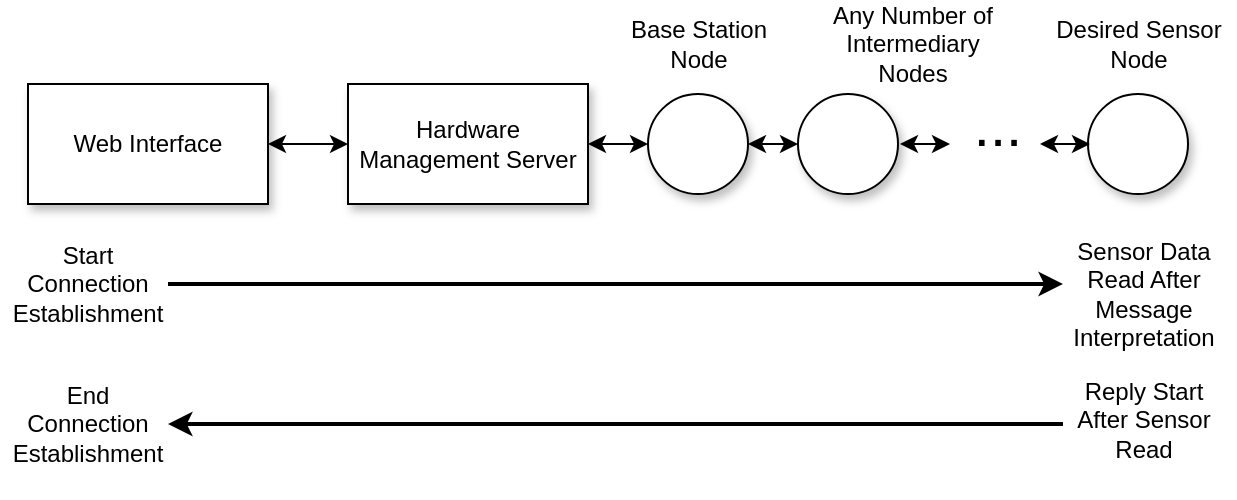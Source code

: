 <mxfile version="13.7.7" type="device"><diagram id="utQab19n99ArfpdUaKJS" name="Page-1"><mxGraphModel dx="1422" dy="705" grid="1" gridSize="10" guides="1" tooltips="1" connect="1" arrows="1" fold="1" page="1" pageScale="1" pageWidth="650" pageHeight="300" math="0" shadow="0"><root><mxCell id="0"/><mxCell id="1" parent="0"/><mxCell id="7f0oSSuJe9Lvx9f2TxrF-11" style="edgeStyle=orthogonalEdgeStyle;rounded=0;orthogonalLoop=1;jettySize=auto;html=1;exitX=1;exitY=0.5;exitDx=0;exitDy=0;entryX=0;entryY=0.5;entryDx=0;entryDy=0;startArrow=classic;startFill=1;shadow=0;" edge="1" parent="1" source="aJgliB_DWJjJVB81NnUe-1" target="aJgliB_DWJjJVB81NnUe-2"><mxGeometry relative="1" as="geometry"/></mxCell><mxCell id="aJgliB_DWJjJVB81NnUe-1" value="Web Interface" style="rounded=0;whiteSpace=wrap;html=1;shadow=1;" parent="1" vertex="1"><mxGeometry x="31" y="65" width="120" height="60" as="geometry"/></mxCell><mxCell id="7f0oSSuJe9Lvx9f2TxrF-10" style="edgeStyle=orthogonalEdgeStyle;rounded=0;orthogonalLoop=1;jettySize=auto;html=1;exitX=1;exitY=0.5;exitDx=0;exitDy=0;entryX=0;entryY=0.5;entryDx=0;entryDy=0;startArrow=classic;startFill=1;shadow=0;" edge="1" parent="1" source="aJgliB_DWJjJVB81NnUe-2" target="aJgliB_DWJjJVB81NnUe-5"><mxGeometry relative="1" as="geometry"/></mxCell><mxCell id="aJgliB_DWJjJVB81NnUe-2" value="Hardware Management Server" style="rounded=0;whiteSpace=wrap;html=1;shadow=1;" parent="1" vertex="1"><mxGeometry x="191" y="65" width="120" height="60" as="geometry"/></mxCell><mxCell id="7f0oSSuJe9Lvx9f2TxrF-5" style="edgeStyle=orthogonalEdgeStyle;rounded=0;orthogonalLoop=1;jettySize=auto;html=1;exitX=1;exitY=0.5;exitDx=0;exitDy=0;entryX=0;entryY=0.5;entryDx=0;entryDy=0;startArrow=classic;startFill=1;shadow=0;" edge="1" parent="1" source="aJgliB_DWJjJVB81NnUe-5" target="aJgliB_DWJjJVB81NnUe-6"><mxGeometry relative="1" as="geometry"/></mxCell><mxCell id="aJgliB_DWJjJVB81NnUe-5" value="" style="ellipse;whiteSpace=wrap;html=1;aspect=fixed;shadow=1;" parent="1" vertex="1"><mxGeometry x="341" y="70" width="50" height="50" as="geometry"/></mxCell><mxCell id="aJgliB_DWJjJVB81NnUe-6" value="" style="ellipse;whiteSpace=wrap;html=1;aspect=fixed;shadow=1;" parent="1" vertex="1"><mxGeometry x="416" y="70" width="50" height="50" as="geometry"/></mxCell><mxCell id="aJgliB_DWJjJVB81NnUe-7" value="&lt;font style=&quot;font-size: 29px&quot;&gt;...&lt;/font&gt;" style="text;html=1;strokeColor=none;fillColor=none;align=center;verticalAlign=middle;whiteSpace=wrap;rounded=0;shadow=1;" parent="1" vertex="1"><mxGeometry x="496" y="81" width="40" height="10" as="geometry"/></mxCell><mxCell id="aJgliB_DWJjJVB81NnUe-15" value="Base Station Node" style="text;html=1;strokeColor=none;fillColor=none;align=center;verticalAlign=middle;whiteSpace=wrap;rounded=0;shadow=1;" parent="1" vertex="1"><mxGeometry x="323.5" y="35" width="85" height="20" as="geometry"/></mxCell><mxCell id="aJgliB_DWJjJVB81NnUe-18" value="Desired Sensor Node" style="text;html=1;strokeColor=none;fillColor=none;align=center;verticalAlign=middle;whiteSpace=wrap;rounded=0;shadow=1;" parent="1" vertex="1"><mxGeometry x="543.5" y="35" width="85" height="20" as="geometry"/></mxCell><mxCell id="aJgliB_DWJjJVB81NnUe-19" value="Any Number of Intermediary Nodes" style="text;html=1;strokeColor=none;fillColor=none;align=center;verticalAlign=middle;whiteSpace=wrap;rounded=0;shadow=1;" parent="1" vertex="1"><mxGeometry x="431" y="35" width="85" height="20" as="geometry"/></mxCell><mxCell id="7f0oSSuJe9Lvx9f2TxrF-12" style="edgeStyle=orthogonalEdgeStyle;rounded=0;orthogonalLoop=1;jettySize=auto;html=1;exitX=1;exitY=0.5;exitDx=0;exitDy=0;entryX=0;entryY=0.5;entryDx=0;entryDy=0;startArrow=none;startFill=0;strokeWidth=2;shadow=0;" edge="1" parent="1" source="aJgliB_DWJjJVB81NnUe-22" target="aJgliB_DWJjJVB81NnUe-23"><mxGeometry relative="1" as="geometry"/></mxCell><mxCell id="aJgliB_DWJjJVB81NnUe-22" value="Start Connection Establishment" style="text;html=1;strokeColor=none;fillColor=none;align=center;verticalAlign=middle;whiteSpace=wrap;rounded=0;fontSize=12;shadow=1;" parent="1" vertex="1"><mxGeometry x="21" y="155" width="80" height="20" as="geometry"/></mxCell><mxCell id="aJgliB_DWJjJVB81NnUe-23" value="Sensor Data Read After Message Interpretation" style="text;html=1;strokeColor=none;fillColor=none;align=center;verticalAlign=top;whiteSpace=wrap;rounded=0;fontSize=12;shadow=1;" parent="1" vertex="1"><mxGeometry x="548.5" y="135" width="80" height="60" as="geometry"/></mxCell><mxCell id="7f0oSSuJe9Lvx9f2TxrF-13" style="edgeStyle=orthogonalEdgeStyle;rounded=0;orthogonalLoop=1;jettySize=auto;html=1;exitX=0;exitY=0.5;exitDx=0;exitDy=0;entryX=1;entryY=0.5;entryDx=0;entryDy=0;startArrow=none;startFill=0;strokeWidth=2;shadow=0;" edge="1" parent="1" source="aJgliB_DWJjJVB81NnUe-24" target="aJgliB_DWJjJVB81NnUe-28"><mxGeometry relative="1" as="geometry"/></mxCell><mxCell id="aJgliB_DWJjJVB81NnUe-24" value="Reply Start After Sensor Read" style="text;html=1;strokeColor=none;fillColor=none;align=center;verticalAlign=top;whiteSpace=wrap;rounded=0;fontSize=12;shadow=1;" parent="1" vertex="1"><mxGeometry x="548.5" y="205" width="80" height="60" as="geometry"/></mxCell><mxCell id="aJgliB_DWJjJVB81NnUe-28" value="End Connection Establishment" style="text;html=1;strokeColor=none;fillColor=none;align=center;verticalAlign=middle;whiteSpace=wrap;rounded=0;fontSize=12;shadow=1;" parent="1" vertex="1"><mxGeometry x="21" y="225" width="80" height="20" as="geometry"/></mxCell><mxCell id="7f0oSSuJe9Lvx9f2TxrF-2" value="" style="ellipse;whiteSpace=wrap;html=1;aspect=fixed;shadow=1;" vertex="1" parent="1"><mxGeometry x="561" y="70" width="50" height="50" as="geometry"/></mxCell><mxCell id="7f0oSSuJe9Lvx9f2TxrF-7" style="edgeStyle=orthogonalEdgeStyle;rounded=0;orthogonalLoop=1;jettySize=auto;html=1;exitX=1;exitY=0.5;exitDx=0;exitDy=0;entryX=0;entryY=0.5;entryDx=0;entryDy=0;startArrow=classic;startFill=1;shadow=0;" edge="1" parent="1"><mxGeometry relative="1" as="geometry"><mxPoint x="467" y="95" as="sourcePoint"/><mxPoint x="492" y="95" as="targetPoint"/></mxGeometry></mxCell><mxCell id="7f0oSSuJe9Lvx9f2TxrF-8" style="edgeStyle=orthogonalEdgeStyle;rounded=0;orthogonalLoop=1;jettySize=auto;html=1;exitX=1;exitY=0.5;exitDx=0;exitDy=0;entryX=0;entryY=0.5;entryDx=0;entryDy=0;startArrow=classic;startFill=1;shadow=0;" edge="1" parent="1"><mxGeometry relative="1" as="geometry"><mxPoint x="537" y="95" as="sourcePoint"/><mxPoint x="562" y="95" as="targetPoint"/></mxGeometry></mxCell></root></mxGraphModel></diagram></mxfile>